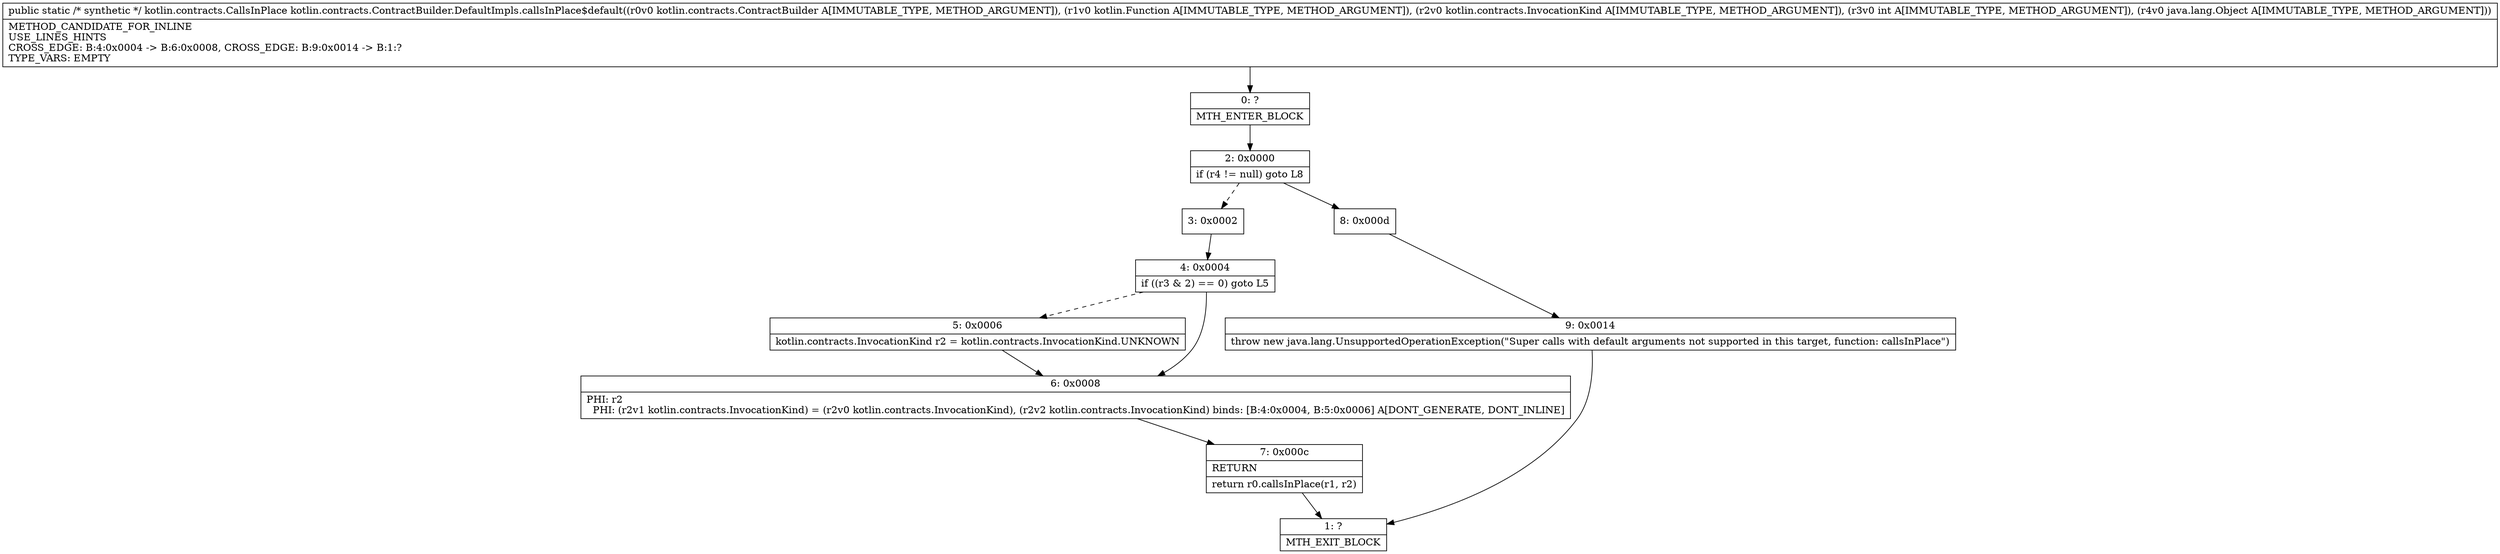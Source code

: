 digraph "CFG forkotlin.contracts.ContractBuilder.DefaultImpls.callsInPlace$default(Lkotlin\/contracts\/ContractBuilder;Lkotlin\/Function;Lkotlin\/contracts\/InvocationKind;ILjava\/lang\/Object;)Lkotlin\/contracts\/CallsInPlace;" {
Node_0 [shape=record,label="{0\:\ ?|MTH_ENTER_BLOCK\l}"];
Node_2 [shape=record,label="{2\:\ 0x0000|if (r4 != null) goto L8\l}"];
Node_3 [shape=record,label="{3\:\ 0x0002}"];
Node_4 [shape=record,label="{4\:\ 0x0004|if ((r3 & 2) == 0) goto L5\l}"];
Node_5 [shape=record,label="{5\:\ 0x0006|kotlin.contracts.InvocationKind r2 = kotlin.contracts.InvocationKind.UNKNOWN\l}"];
Node_6 [shape=record,label="{6\:\ 0x0008|PHI: r2 \l  PHI: (r2v1 kotlin.contracts.InvocationKind) = (r2v0 kotlin.contracts.InvocationKind), (r2v2 kotlin.contracts.InvocationKind) binds: [B:4:0x0004, B:5:0x0006] A[DONT_GENERATE, DONT_INLINE]\l}"];
Node_7 [shape=record,label="{7\:\ 0x000c|RETURN\l|return r0.callsInPlace(r1, r2)\l}"];
Node_1 [shape=record,label="{1\:\ ?|MTH_EXIT_BLOCK\l}"];
Node_8 [shape=record,label="{8\:\ 0x000d}"];
Node_9 [shape=record,label="{9\:\ 0x0014|throw new java.lang.UnsupportedOperationException(\"Super calls with default arguments not supported in this target, function: callsInPlace\")\l}"];
MethodNode[shape=record,label="{public static \/* synthetic *\/ kotlin.contracts.CallsInPlace kotlin.contracts.ContractBuilder.DefaultImpls.callsInPlace$default((r0v0 kotlin.contracts.ContractBuilder A[IMMUTABLE_TYPE, METHOD_ARGUMENT]), (r1v0 kotlin.Function A[IMMUTABLE_TYPE, METHOD_ARGUMENT]), (r2v0 kotlin.contracts.InvocationKind A[IMMUTABLE_TYPE, METHOD_ARGUMENT]), (r3v0 int A[IMMUTABLE_TYPE, METHOD_ARGUMENT]), (r4v0 java.lang.Object A[IMMUTABLE_TYPE, METHOD_ARGUMENT]))  | METHOD_CANDIDATE_FOR_INLINE\lUSE_LINES_HINTS\lCROSS_EDGE: B:4:0x0004 \-\> B:6:0x0008, CROSS_EDGE: B:9:0x0014 \-\> B:1:?\lTYPE_VARS: EMPTY\l}"];
MethodNode -> Node_0;Node_0 -> Node_2;
Node_2 -> Node_3[style=dashed];
Node_2 -> Node_8;
Node_3 -> Node_4;
Node_4 -> Node_5[style=dashed];
Node_4 -> Node_6;
Node_5 -> Node_6;
Node_6 -> Node_7;
Node_7 -> Node_1;
Node_8 -> Node_9;
Node_9 -> Node_1;
}

